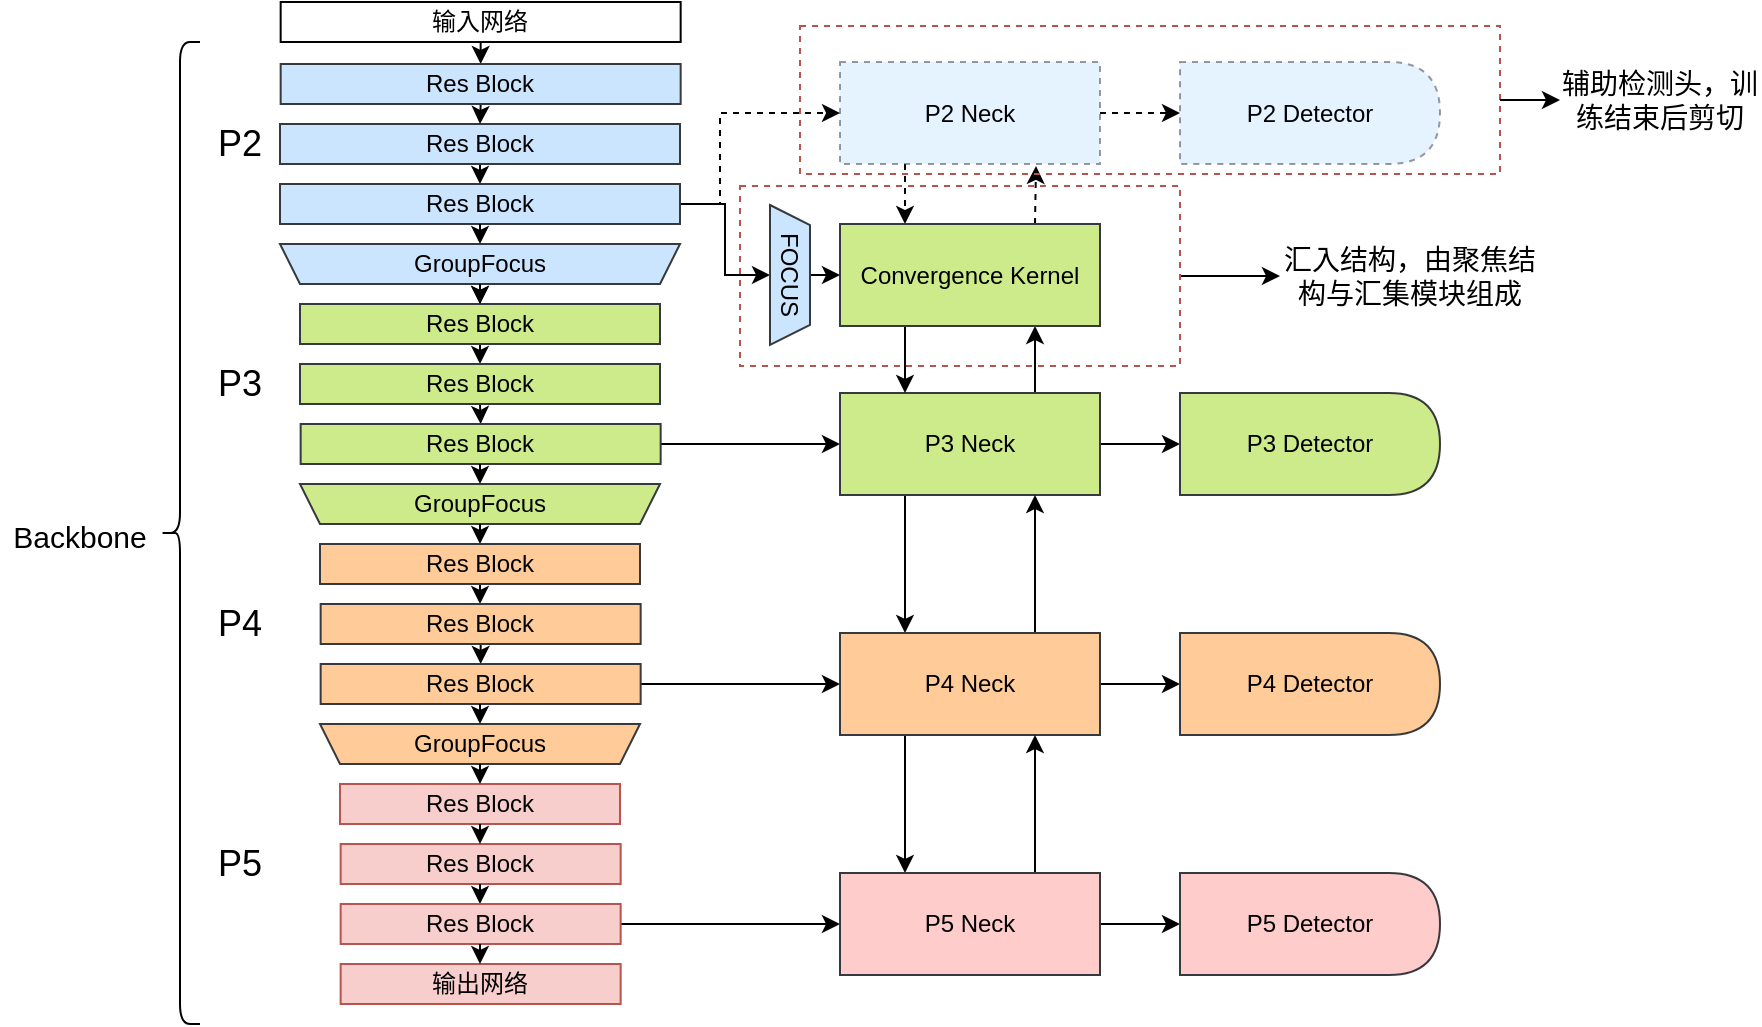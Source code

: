 <mxfile version="26.1.0">
  <diagram name="第 1 页" id="zSN7iPEmiETjF4lOJNPj">
    <mxGraphModel dx="2040" dy="676" grid="1" gridSize="10" guides="1" tooltips="1" connect="1" arrows="1" fold="1" page="1" pageScale="1" pageWidth="827" pageHeight="1169" math="1" shadow="0">
      <root>
        <mxCell id="0" />
        <mxCell id="1" parent="0" />
        <mxCell id="6yiE1YvJ_uJA3wiCjWNe-38" style="edgeStyle=orthogonalEdgeStyle;rounded=0;orthogonalLoop=1;jettySize=auto;html=1;exitX=0.5;exitY=1;exitDx=0;exitDy=0;entryX=0.5;entryY=0;entryDx=0;entryDy=0;" parent="1" source="6Rw39WzhOwX6LZSCMEJf-12" target="6yiE1YvJ_uJA3wiCjWNe-35" edge="1">
          <mxGeometry relative="1" as="geometry" />
        </mxCell>
        <mxCell id="6Rw39WzhOwX6LZSCMEJf-12" value="输入网络" style="rounded=0;whiteSpace=wrap;html=1;" parent="1" vertex="1">
          <mxGeometry x="110.33" y="138" width="200" height="20" as="geometry" />
        </mxCell>
        <mxCell id="6Rw39WzhOwX6LZSCMEJf-16" style="edgeStyle=orthogonalEdgeStyle;rounded=0;orthogonalLoop=1;jettySize=auto;html=1;exitX=0.5;exitY=1;exitDx=0;exitDy=0;entryX=0.5;entryY=0;entryDx=0;entryDy=0;" parent="1" source="6Rw39WzhOwX6LZSCMEJf-13" target="6Rw39WzhOwX6LZSCMEJf-14" edge="1">
          <mxGeometry relative="1" as="geometry" />
        </mxCell>
        <mxCell id="6Rw39WzhOwX6LZSCMEJf-13" value="Res Block" style="rounded=0;whiteSpace=wrap;html=1;fillColor=#cce5ff;strokeColor=#36393d;" parent="1" vertex="1">
          <mxGeometry x="110" y="199" width="200" height="20" as="geometry" />
        </mxCell>
        <mxCell id="6yiE1YvJ_uJA3wiCjWNe-17" style="edgeStyle=orthogonalEdgeStyle;rounded=0;orthogonalLoop=1;jettySize=auto;html=1;exitX=1;exitY=0.5;exitDx=0;exitDy=0;entryX=0;entryY=0.5;entryDx=0;entryDy=0;dashed=1;" parent="1" source="6Rw39WzhOwX6LZSCMEJf-14" target="6yiE1YvJ_uJA3wiCjWNe-16" edge="1">
          <mxGeometry relative="1" as="geometry">
            <Array as="points">
              <mxPoint x="330" y="239" />
              <mxPoint x="330" y="193" />
            </Array>
          </mxGeometry>
        </mxCell>
        <mxCell id="bI6bH-dj5nK8Zlv4W2tf-4" style="edgeStyle=orthogonalEdgeStyle;rounded=0;orthogonalLoop=1;jettySize=auto;html=1;exitX=1;exitY=0.5;exitDx=0;exitDy=0;entryX=0.5;entryY=1;entryDx=0;entryDy=0;" edge="1" parent="1" source="6Rw39WzhOwX6LZSCMEJf-14" target="bI6bH-dj5nK8Zlv4W2tf-1">
          <mxGeometry relative="1" as="geometry" />
        </mxCell>
        <mxCell id="6Rw39WzhOwX6LZSCMEJf-14" value="Res Block" style="rounded=0;whiteSpace=wrap;html=1;fillColor=#cce5ff;strokeColor=#36393d;" parent="1" vertex="1">
          <mxGeometry x="110" y="229" width="200" height="20" as="geometry" />
        </mxCell>
        <mxCell id="6Rw39WzhOwX6LZSCMEJf-17" value="" style="shape=trapezoid;perimeter=trapezoidPerimeter;whiteSpace=wrap;html=1;fixedSize=1;size=10;rotation=-180;fillColor=#cce5ff;strokeColor=#36393d;" parent="1" vertex="1">
          <mxGeometry x="110" y="259" width="200" height="20" as="geometry" />
        </mxCell>
        <mxCell id="6Rw39WzhOwX6LZSCMEJf-24" style="edgeStyle=orthogonalEdgeStyle;rounded=0;orthogonalLoop=1;jettySize=auto;html=1;exitX=0.5;exitY=1;exitDx=0;exitDy=0;entryX=0.5;entryY=0;entryDx=0;entryDy=0;" parent="1" source="6Rw39WzhOwX6LZSCMEJf-20" target="6Rw39WzhOwX6LZSCMEJf-21" edge="1">
          <mxGeometry relative="1" as="geometry" />
        </mxCell>
        <mxCell id="6Rw39WzhOwX6LZSCMEJf-20" value="GroupFocus" style="text;html=1;align=center;verticalAlign=middle;whiteSpace=wrap;rounded=0;" parent="1" vertex="1">
          <mxGeometry x="180" y="254" width="60" height="30" as="geometry" />
        </mxCell>
        <mxCell id="6Rw39WzhOwX6LZSCMEJf-28" style="edgeStyle=orthogonalEdgeStyle;rounded=0;orthogonalLoop=1;jettySize=auto;html=1;exitX=0.5;exitY=1;exitDx=0;exitDy=0;entryX=0.5;entryY=0;entryDx=0;entryDy=0;" parent="1" source="6Rw39WzhOwX6LZSCMEJf-21" target="6Rw39WzhOwX6LZSCMEJf-27" edge="1">
          <mxGeometry relative="1" as="geometry" />
        </mxCell>
        <mxCell id="6Rw39WzhOwX6LZSCMEJf-21" value="Res Block" style="rounded=0;whiteSpace=wrap;html=1;fillColor=#cdeb8b;strokeColor=#36393d;" parent="1" vertex="1">
          <mxGeometry x="120" y="289" width="180" height="20" as="geometry" />
        </mxCell>
        <mxCell id="6Rw39WzhOwX6LZSCMEJf-25" style="edgeStyle=orthogonalEdgeStyle;rounded=0;orthogonalLoop=1;jettySize=auto;html=1;exitX=0.5;exitY=1;exitDx=0;exitDy=0;entryX=0.5;entryY=0;entryDx=0;entryDy=0;" parent="1" edge="1">
          <mxGeometry relative="1" as="geometry">
            <mxPoint x="210" y="249" as="sourcePoint" />
            <mxPoint x="210" y="259" as="targetPoint" />
          </mxGeometry>
        </mxCell>
        <mxCell id="6Rw39WzhOwX6LZSCMEJf-26" style="edgeStyle=orthogonalEdgeStyle;rounded=0;orthogonalLoop=1;jettySize=auto;html=1;exitX=0.5;exitY=1;exitDx=0;exitDy=0;entryX=0.5;entryY=0;entryDx=0;entryDy=0;" parent="1" edge="1">
          <mxGeometry relative="1" as="geometry">
            <mxPoint x="210" y="279" as="sourcePoint" />
            <mxPoint x="210" y="289" as="targetPoint" />
          </mxGeometry>
        </mxCell>
        <mxCell id="6Rw39WzhOwX6LZSCMEJf-30" style="edgeStyle=orthogonalEdgeStyle;rounded=0;orthogonalLoop=1;jettySize=auto;html=1;exitX=0.5;exitY=1;exitDx=0;exitDy=0;entryX=0.5;entryY=0;entryDx=0;entryDy=0;" parent="1" source="6Rw39WzhOwX6LZSCMEJf-27" target="6Rw39WzhOwX6LZSCMEJf-29" edge="1">
          <mxGeometry relative="1" as="geometry" />
        </mxCell>
        <mxCell id="6Rw39WzhOwX6LZSCMEJf-27" value="Res Block" style="rounded=0;whiteSpace=wrap;html=1;fillColor=#cdeb8b;strokeColor=#36393d;" parent="1" vertex="1">
          <mxGeometry x="120" y="319" width="180" height="20" as="geometry" />
        </mxCell>
        <mxCell id="6yiE1YvJ_uJA3wiCjWNe-12" style="edgeStyle=orthogonalEdgeStyle;rounded=0;orthogonalLoop=1;jettySize=auto;html=1;exitX=1;exitY=0.5;exitDx=0;exitDy=0;entryX=0;entryY=0.5;entryDx=0;entryDy=0;" parent="1" source="6Rw39WzhOwX6LZSCMEJf-29" target="6yiE1YvJ_uJA3wiCjWNe-8" edge="1">
          <mxGeometry relative="1" as="geometry" />
        </mxCell>
        <mxCell id="6Rw39WzhOwX6LZSCMEJf-29" value="Res Block" style="rounded=0;whiteSpace=wrap;html=1;fillColor=#cdeb8b;strokeColor=#36393d;" parent="1" vertex="1">
          <mxGeometry x="120.33" y="349" width="180" height="20" as="geometry" />
        </mxCell>
        <mxCell id="6Rw39WzhOwX6LZSCMEJf-31" value="" style="shape=trapezoid;perimeter=trapezoidPerimeter;whiteSpace=wrap;html=1;fixedSize=1;size=10;rotation=-180;fillColor=#cdeb8b;strokeColor=#36393d;" parent="1" vertex="1">
          <mxGeometry x="120" y="379" width="180" height="20" as="geometry" />
        </mxCell>
        <mxCell id="6Rw39WzhOwX6LZSCMEJf-32" value="GroupFocus" style="text;html=1;align=center;verticalAlign=middle;whiteSpace=wrap;rounded=0;" parent="1" vertex="1">
          <mxGeometry x="180" y="374" width="60" height="30" as="geometry" />
        </mxCell>
        <mxCell id="6Rw39WzhOwX6LZSCMEJf-34" style="edgeStyle=orthogonalEdgeStyle;rounded=0;orthogonalLoop=1;jettySize=auto;html=1;exitX=0.5;exitY=1;exitDx=0;exitDy=0;entryX=0.5;entryY=0;entryDx=0;entryDy=0;" parent="1" edge="1">
          <mxGeometry relative="1" as="geometry">
            <mxPoint x="210" y="369" as="sourcePoint" />
            <mxPoint x="210" y="379" as="targetPoint" />
          </mxGeometry>
        </mxCell>
        <mxCell id="6Rw39WzhOwX6LZSCMEJf-35" style="edgeStyle=orthogonalEdgeStyle;rounded=0;orthogonalLoop=1;jettySize=auto;html=1;exitX=0.5;exitY=1;exitDx=0;exitDy=0;entryX=0.5;entryY=0;entryDx=0;entryDy=0;" parent="1" edge="1">
          <mxGeometry relative="1" as="geometry">
            <mxPoint x="210" y="399" as="sourcePoint" />
            <mxPoint x="210" y="409" as="targetPoint" />
          </mxGeometry>
        </mxCell>
        <mxCell id="6Rw39WzhOwX6LZSCMEJf-39" style="edgeStyle=orthogonalEdgeStyle;rounded=0;orthogonalLoop=1;jettySize=auto;html=1;exitX=0.5;exitY=1;exitDx=0;exitDy=0;entryX=0.498;entryY=0;entryDx=0;entryDy=0;entryPerimeter=0;" parent="1" source="6Rw39WzhOwX6LZSCMEJf-36" target="6Rw39WzhOwX6LZSCMEJf-37" edge="1">
          <mxGeometry relative="1" as="geometry" />
        </mxCell>
        <mxCell id="6Rw39WzhOwX6LZSCMEJf-36" value="Res Block" style="rounded=0;whiteSpace=wrap;html=1;fillColor=#ffcc99;strokeColor=#36393d;" parent="1" vertex="1">
          <mxGeometry x="130" y="409" width="160" height="20" as="geometry" />
        </mxCell>
        <mxCell id="6Rw39WzhOwX6LZSCMEJf-40" style="edgeStyle=orthogonalEdgeStyle;rounded=0;orthogonalLoop=1;jettySize=auto;html=1;exitX=0.5;exitY=1;exitDx=0;exitDy=0;entryX=0.5;entryY=0;entryDx=0;entryDy=0;" parent="1" source="6Rw39WzhOwX6LZSCMEJf-37" target="6Rw39WzhOwX6LZSCMEJf-38" edge="1">
          <mxGeometry relative="1" as="geometry" />
        </mxCell>
        <mxCell id="6Rw39WzhOwX6LZSCMEJf-37" value="Res Block" style="rounded=0;whiteSpace=wrap;html=1;fillColor=#ffcc99;strokeColor=#36393d;" parent="1" vertex="1">
          <mxGeometry x="130.33" y="439" width="160" height="20" as="geometry" />
        </mxCell>
        <mxCell id="6yiE1YvJ_uJA3wiCjWNe-13" style="edgeStyle=orthogonalEdgeStyle;rounded=0;orthogonalLoop=1;jettySize=auto;html=1;exitX=1;exitY=0.5;exitDx=0;exitDy=0;entryX=0;entryY=0.5;entryDx=0;entryDy=0;" parent="1" source="6Rw39WzhOwX6LZSCMEJf-38" target="6yiE1YvJ_uJA3wiCjWNe-9" edge="1">
          <mxGeometry relative="1" as="geometry" />
        </mxCell>
        <mxCell id="6Rw39WzhOwX6LZSCMEJf-38" value="Res Block" style="rounded=0;whiteSpace=wrap;html=1;fillColor=#ffcc99;strokeColor=#36393d;" parent="1" vertex="1">
          <mxGeometry x="130.33" y="469" width="160" height="20" as="geometry" />
        </mxCell>
        <mxCell id="6Rw39WzhOwX6LZSCMEJf-41" value="" style="shape=trapezoid;perimeter=trapezoidPerimeter;whiteSpace=wrap;html=1;fixedSize=1;size=10;rotation=-180;fillColor=#ffcc99;strokeColor=#36393d;" parent="1" vertex="1">
          <mxGeometry x="130" y="499" width="160" height="20" as="geometry" />
        </mxCell>
        <mxCell id="6Rw39WzhOwX6LZSCMEJf-42" value="GroupFocus" style="text;html=1;align=center;verticalAlign=middle;whiteSpace=wrap;rounded=0;" parent="1" vertex="1">
          <mxGeometry x="180.33" y="494" width="60" height="30" as="geometry" />
        </mxCell>
        <mxCell id="6Rw39WzhOwX6LZSCMEJf-43" style="edgeStyle=orthogonalEdgeStyle;rounded=0;orthogonalLoop=1;jettySize=auto;html=1;exitX=0.5;exitY=1;exitDx=0;exitDy=0;entryX=0.5;entryY=0;entryDx=0;entryDy=0;" parent="1" edge="1">
          <mxGeometry relative="1" as="geometry">
            <mxPoint x="210" y="489" as="sourcePoint" />
            <mxPoint x="210" y="499" as="targetPoint" />
          </mxGeometry>
        </mxCell>
        <mxCell id="6Rw39WzhOwX6LZSCMEJf-47" value="Res Block" style="rounded=0;whiteSpace=wrap;html=1;fillColor=#f8cecc;strokeColor=#b85450;" parent="1" vertex="1">
          <mxGeometry x="140" y="529" width="140" height="20" as="geometry" />
        </mxCell>
        <mxCell id="6Rw39WzhOwX6LZSCMEJf-48" value="Res Block" style="rounded=0;whiteSpace=wrap;html=1;fillColor=#f8cecc;strokeColor=#b85450;" parent="1" vertex="1">
          <mxGeometry x="140.33" y="559" width="140" height="20" as="geometry" />
        </mxCell>
        <mxCell id="6Rw39WzhOwX6LZSCMEJf-51" style="edgeStyle=orthogonalEdgeStyle;rounded=0;orthogonalLoop=1;jettySize=auto;html=1;exitX=0.5;exitY=1;exitDx=0;exitDy=0;entryX=0.5;entryY=0;entryDx=0;entryDy=0;" parent="1" edge="1">
          <mxGeometry relative="1" as="geometry">
            <mxPoint x="210" y="519" as="sourcePoint" />
            <mxPoint x="210" y="529" as="targetPoint" />
          </mxGeometry>
        </mxCell>
        <mxCell id="6Rw39WzhOwX6LZSCMEJf-52" style="edgeStyle=orthogonalEdgeStyle;rounded=0;orthogonalLoop=1;jettySize=auto;html=1;exitX=0.5;exitY=1;exitDx=0;exitDy=0;entryX=0.5;entryY=0;entryDx=0;entryDy=0;" parent="1" edge="1">
          <mxGeometry relative="1" as="geometry">
            <mxPoint x="210" y="549" as="sourcePoint" />
            <mxPoint x="210" y="559" as="targetPoint" />
          </mxGeometry>
        </mxCell>
        <mxCell id="6Rw39WzhOwX6LZSCMEJf-53" style="edgeStyle=orthogonalEdgeStyle;rounded=0;orthogonalLoop=1;jettySize=auto;html=1;exitX=0.5;exitY=1;exitDx=0;exitDy=0;entryX=0.5;entryY=0;entryDx=0;entryDy=0;" parent="1" edge="1">
          <mxGeometry relative="1" as="geometry">
            <mxPoint x="210" y="579" as="sourcePoint" />
            <mxPoint x="210" y="589" as="targetPoint" />
          </mxGeometry>
        </mxCell>
        <mxCell id="6yiE1YvJ_uJA3wiCjWNe-14" style="edgeStyle=orthogonalEdgeStyle;rounded=0;orthogonalLoop=1;jettySize=auto;html=1;exitX=1;exitY=0.5;exitDx=0;exitDy=0;entryX=0;entryY=0.5;entryDx=0;entryDy=0;" parent="1" source="6Rw39WzhOwX6LZSCMEJf-54" target="6yiE1YvJ_uJA3wiCjWNe-10" edge="1">
          <mxGeometry relative="1" as="geometry" />
        </mxCell>
        <mxCell id="6Rw39WzhOwX6LZSCMEJf-54" value="Res Block" style="rounded=0;whiteSpace=wrap;html=1;fillColor=#f8cecc;strokeColor=#b85450;" parent="1" vertex="1">
          <mxGeometry x="140.33" y="589" width="140" height="20" as="geometry" />
        </mxCell>
        <mxCell id="6Rw39WzhOwX6LZSCMEJf-55" value="输出网络" style="rounded=0;whiteSpace=wrap;html=1;fillColor=#f8cecc;strokeColor=#b85450;" parent="1" vertex="1">
          <mxGeometry x="140.33" y="619" width="140" height="20" as="geometry" />
        </mxCell>
        <mxCell id="6Rw39WzhOwX6LZSCMEJf-57" style="edgeStyle=orthogonalEdgeStyle;rounded=0;orthogonalLoop=1;jettySize=auto;html=1;exitX=0.5;exitY=1;exitDx=0;exitDy=0;entryX=0.5;entryY=0;entryDx=0;entryDy=0;" parent="1" edge="1">
          <mxGeometry relative="1" as="geometry">
            <mxPoint x="210" y="609" as="sourcePoint" />
            <mxPoint x="210" y="619" as="targetPoint" />
          </mxGeometry>
        </mxCell>
        <mxCell id="6Rw39WzhOwX6LZSCMEJf-63" value="&lt;span style=&quot;font-size: 15px;&quot;&gt;Backbone&lt;/span&gt;" style="text;html=1;align=center;verticalAlign=middle;whiteSpace=wrap;rounded=0;" parent="1" vertex="1">
          <mxGeometry x="-30" y="389.25" width="80" height="30.5" as="geometry" />
        </mxCell>
        <mxCell id="6Rw39WzhOwX6LZSCMEJf-65" value="" style="shape=curlyBracket;whiteSpace=wrap;html=1;rounded=1;labelPosition=left;verticalLabelPosition=middle;align=right;verticalAlign=middle;" parent="1" vertex="1">
          <mxGeometry x="50" y="158" width="20" height="491" as="geometry" />
        </mxCell>
        <mxCell id="6yiE1YvJ_uJA3wiCjWNe-3" value="&lt;font style=&quot;font-size: 18px;&quot;&gt;P2&lt;/font&gt;" style="text;html=1;align=center;verticalAlign=middle;whiteSpace=wrap;rounded=0;" parent="1" vertex="1">
          <mxGeometry x="60.33" y="194" width="60" height="30" as="geometry" />
        </mxCell>
        <mxCell id="6yiE1YvJ_uJA3wiCjWNe-4" value="&lt;font style=&quot;font-size: 18px;&quot;&gt;P3&lt;/font&gt;" style="text;html=1;align=center;verticalAlign=middle;whiteSpace=wrap;rounded=0;" parent="1" vertex="1">
          <mxGeometry x="60.33" y="314" width="60" height="30" as="geometry" />
        </mxCell>
        <mxCell id="6yiE1YvJ_uJA3wiCjWNe-5" value="&lt;font style=&quot;font-size: 18px;&quot;&gt;P4&lt;/font&gt;" style="text;html=1;align=center;verticalAlign=middle;whiteSpace=wrap;rounded=0;" parent="1" vertex="1">
          <mxGeometry x="60.33" y="434" width="60" height="30" as="geometry" />
        </mxCell>
        <mxCell id="6yiE1YvJ_uJA3wiCjWNe-6" value="&lt;font style=&quot;font-size: 18px;&quot;&gt;P5&lt;/font&gt;" style="text;html=1;align=center;verticalAlign=middle;whiteSpace=wrap;rounded=0;" parent="1" vertex="1">
          <mxGeometry x="60" y="554" width="60" height="30" as="geometry" />
        </mxCell>
        <mxCell id="6yiE1YvJ_uJA3wiCjWNe-29" value="" style="edgeStyle=orthogonalEdgeStyle;rounded=0;orthogonalLoop=1;jettySize=auto;html=1;" parent="1" source="6yiE1YvJ_uJA3wiCjWNe-8" edge="1">
          <mxGeometry relative="1" as="geometry">
            <mxPoint x="560" y="359.0" as="targetPoint" />
          </mxGeometry>
        </mxCell>
        <mxCell id="bI6bH-dj5nK8Zlv4W2tf-5" style="edgeStyle=orthogonalEdgeStyle;rounded=0;orthogonalLoop=1;jettySize=auto;html=1;exitX=0.25;exitY=1;exitDx=0;exitDy=0;entryX=0.25;entryY=0;entryDx=0;entryDy=0;" edge="1" parent="1" source="6yiE1YvJ_uJA3wiCjWNe-8" target="6yiE1YvJ_uJA3wiCjWNe-9">
          <mxGeometry relative="1" as="geometry" />
        </mxCell>
        <mxCell id="bI6bH-dj5nK8Zlv4W2tf-10" style="edgeStyle=orthogonalEdgeStyle;rounded=0;orthogonalLoop=1;jettySize=auto;html=1;exitX=0.75;exitY=0;exitDx=0;exitDy=0;entryX=0.75;entryY=1;entryDx=0;entryDy=0;" edge="1" parent="1" source="6yiE1YvJ_uJA3wiCjWNe-8" target="6yiE1YvJ_uJA3wiCjWNe-19">
          <mxGeometry relative="1" as="geometry" />
        </mxCell>
        <mxCell id="6yiE1YvJ_uJA3wiCjWNe-8" value="P3 Neck" style="rounded=0;whiteSpace=wrap;html=1;fillColor=#cdeb8b;strokeColor=#36393d;" parent="1" vertex="1">
          <mxGeometry x="390" y="333.5" width="130" height="51" as="geometry" />
        </mxCell>
        <mxCell id="6yiE1YvJ_uJA3wiCjWNe-27" style="edgeStyle=orthogonalEdgeStyle;rounded=0;orthogonalLoop=1;jettySize=auto;html=1;exitX=1;exitY=0.5;exitDx=0;exitDy=0;entryX=0;entryY=0.5;entryDx=0;entryDy=0;" parent="1" source="6yiE1YvJ_uJA3wiCjWNe-9" edge="1">
          <mxGeometry relative="1" as="geometry">
            <mxPoint x="560" y="479" as="targetPoint" />
          </mxGeometry>
        </mxCell>
        <mxCell id="bI6bH-dj5nK8Zlv4W2tf-6" style="edgeStyle=orthogonalEdgeStyle;rounded=0;orthogonalLoop=1;jettySize=auto;html=1;exitX=0.75;exitY=0;exitDx=0;exitDy=0;entryX=0.75;entryY=1;entryDx=0;entryDy=0;" edge="1" parent="1" source="6yiE1YvJ_uJA3wiCjWNe-9" target="6yiE1YvJ_uJA3wiCjWNe-8">
          <mxGeometry relative="1" as="geometry" />
        </mxCell>
        <mxCell id="bI6bH-dj5nK8Zlv4W2tf-7" style="edgeStyle=orthogonalEdgeStyle;rounded=0;orthogonalLoop=1;jettySize=auto;html=1;exitX=0.25;exitY=1;exitDx=0;exitDy=0;entryX=0.25;entryY=0;entryDx=0;entryDy=0;" edge="1" parent="1" source="6yiE1YvJ_uJA3wiCjWNe-9" target="6yiE1YvJ_uJA3wiCjWNe-10">
          <mxGeometry relative="1" as="geometry" />
        </mxCell>
        <mxCell id="6yiE1YvJ_uJA3wiCjWNe-9" value="P4 Neck" style="rounded=0;whiteSpace=wrap;html=1;fillColor=#ffcc99;strokeColor=#36393d;" parent="1" vertex="1">
          <mxGeometry x="390" y="453.5" width="130" height="51" as="geometry" />
        </mxCell>
        <mxCell id="6yiE1YvJ_uJA3wiCjWNe-28" style="edgeStyle=orthogonalEdgeStyle;rounded=0;orthogonalLoop=1;jettySize=auto;html=1;exitX=1;exitY=0.5;exitDx=0;exitDy=0;entryX=0;entryY=0.5;entryDx=0;entryDy=0;" parent="1" source="6yiE1YvJ_uJA3wiCjWNe-10" edge="1">
          <mxGeometry relative="1" as="geometry">
            <mxPoint x="560" y="599" as="targetPoint" />
          </mxGeometry>
        </mxCell>
        <mxCell id="bI6bH-dj5nK8Zlv4W2tf-8" style="edgeStyle=orthogonalEdgeStyle;rounded=0;orthogonalLoop=1;jettySize=auto;html=1;exitX=0.75;exitY=0;exitDx=0;exitDy=0;entryX=0.75;entryY=1;entryDx=0;entryDy=0;" edge="1" parent="1" source="6yiE1YvJ_uJA3wiCjWNe-10" target="6yiE1YvJ_uJA3wiCjWNe-9">
          <mxGeometry relative="1" as="geometry" />
        </mxCell>
        <mxCell id="6yiE1YvJ_uJA3wiCjWNe-10" value="P5 Neck" style="rounded=0;whiteSpace=wrap;html=1;fillColor=#ffcccc;strokeColor=#36393d;" parent="1" vertex="1">
          <mxGeometry x="390" y="573.5" width="130" height="51" as="geometry" />
        </mxCell>
        <mxCell id="bI6bH-dj5nK8Zlv4W2tf-11" style="edgeStyle=orthogonalEdgeStyle;rounded=0;orthogonalLoop=1;jettySize=auto;html=1;exitX=0.25;exitY=1;exitDx=0;exitDy=0;entryX=0.25;entryY=0;entryDx=0;entryDy=0;dashed=1;" edge="1" parent="1" source="6yiE1YvJ_uJA3wiCjWNe-16" target="6yiE1YvJ_uJA3wiCjWNe-19">
          <mxGeometry relative="1" as="geometry" />
        </mxCell>
        <mxCell id="bI6bH-dj5nK8Zlv4W2tf-13" value="" style="edgeStyle=orthogonalEdgeStyle;rounded=0;orthogonalLoop=1;jettySize=auto;html=1;dashed=1;" edge="1" parent="1" source="6yiE1YvJ_uJA3wiCjWNe-16" target="6yiE1YvJ_uJA3wiCjWNe-31">
          <mxGeometry relative="1" as="geometry" />
        </mxCell>
        <mxCell id="6yiE1YvJ_uJA3wiCjWNe-16" value="P2 Neck" style="rounded=0;whiteSpace=wrap;html=1;fillColor=#cce5ff;strokeColor=#36393d;dashed=1;opacity=50;" parent="1" vertex="1">
          <mxGeometry x="390" y="168" width="130" height="51" as="geometry" />
        </mxCell>
        <mxCell id="bI6bH-dj5nK8Zlv4W2tf-9" style="edgeStyle=orthogonalEdgeStyle;rounded=0;orthogonalLoop=1;jettySize=auto;html=1;exitX=0.25;exitY=1;exitDx=0;exitDy=0;entryX=0.25;entryY=0;entryDx=0;entryDy=0;" edge="1" parent="1" source="6yiE1YvJ_uJA3wiCjWNe-19" target="6yiE1YvJ_uJA3wiCjWNe-8">
          <mxGeometry relative="1" as="geometry" />
        </mxCell>
        <mxCell id="bI6bH-dj5nK8Zlv4W2tf-12" style="edgeStyle=orthogonalEdgeStyle;rounded=0;orthogonalLoop=1;jettySize=auto;html=1;exitX=0.75;exitY=0;exitDx=0;exitDy=0;dashed=1;" edge="1" parent="1" source="6yiE1YvJ_uJA3wiCjWNe-19">
          <mxGeometry relative="1" as="geometry">
            <mxPoint x="488" y="220" as="targetPoint" />
          </mxGeometry>
        </mxCell>
        <mxCell id="6yiE1YvJ_uJA3wiCjWNe-19" value="Convergence&amp;nbsp;Kernel" style="rounded=0;whiteSpace=wrap;html=1;fillColor=#cdeb8b;strokeColor=#36393d;" parent="1" vertex="1">
          <mxGeometry x="390" y="249" width="130" height="51" as="geometry" />
        </mxCell>
        <mxCell id="6yiE1YvJ_uJA3wiCjWNe-31" value="P2 Detector" style="shape=delay;whiteSpace=wrap;html=1;rounded=0;dashed=1;opacity=50;strokeColor=#36393d;align=center;verticalAlign=middle;fontFamily=Helvetica;fontSize=12;fontColor=default;fillColor=#cce5ff;" parent="1" vertex="1">
          <mxGeometry x="560" y="168" width="130" height="51" as="geometry" />
        </mxCell>
        <mxCell id="6yiE1YvJ_uJA3wiCjWNe-32" value="P3 Detector" style="shape=delay;whiteSpace=wrap;html=1;rounded=0;strokeColor=#36393d;align=center;verticalAlign=middle;fontFamily=Helvetica;fontSize=12;fontColor=default;fillColor=#cdeb8b;" parent="1" vertex="1">
          <mxGeometry x="560" y="333.5" width="130" height="51" as="geometry" />
        </mxCell>
        <mxCell id="6yiE1YvJ_uJA3wiCjWNe-33" value="P4 Detector" style="shape=delay;whiteSpace=wrap;html=1;rounded=0;strokeColor=#36393d;align=center;verticalAlign=middle;fontFamily=Helvetica;fontSize=12;fontColor=default;fillColor=#ffcc99;" parent="1" vertex="1">
          <mxGeometry x="560" y="453.5" width="130" height="51" as="geometry" />
        </mxCell>
        <mxCell id="6yiE1YvJ_uJA3wiCjWNe-34" value="P5 Detector" style="shape=delay;whiteSpace=wrap;html=1;rounded=0;strokeColor=#36393d;align=center;verticalAlign=middle;fontFamily=Helvetica;fontSize=12;fontColor=default;fillColor=#ffcccc;" parent="1" vertex="1">
          <mxGeometry x="560" y="573.5" width="130" height="51" as="geometry" />
        </mxCell>
        <mxCell id="6yiE1YvJ_uJA3wiCjWNe-37" style="edgeStyle=orthogonalEdgeStyle;rounded=0;orthogonalLoop=1;jettySize=auto;html=1;exitX=0.5;exitY=1;exitDx=0;exitDy=0;entryX=0.5;entryY=0;entryDx=0;entryDy=0;" parent="1" source="6yiE1YvJ_uJA3wiCjWNe-35" target="6Rw39WzhOwX6LZSCMEJf-13" edge="1">
          <mxGeometry relative="1" as="geometry" />
        </mxCell>
        <mxCell id="6yiE1YvJ_uJA3wiCjWNe-35" value="Res Block" style="rounded=0;whiteSpace=wrap;html=1;fillColor=#cce5ff;strokeColor=#36393d;" parent="1" vertex="1">
          <mxGeometry x="110.33" y="169" width="200" height="20" as="geometry" />
        </mxCell>
        <mxCell id="bI6bH-dj5nK8Zlv4W2tf-3" style="edgeStyle=orthogonalEdgeStyle;rounded=0;orthogonalLoop=1;jettySize=auto;html=1;exitX=0.5;exitY=0;exitDx=0;exitDy=0;entryX=0;entryY=0.5;entryDx=0;entryDy=0;" edge="1" parent="1" source="bI6bH-dj5nK8Zlv4W2tf-1" target="6yiE1YvJ_uJA3wiCjWNe-19">
          <mxGeometry relative="1" as="geometry" />
        </mxCell>
        <mxCell id="bI6bH-dj5nK8Zlv4W2tf-1" value="FOCUS" style="shape=trapezoid;perimeter=trapezoidPerimeter;whiteSpace=wrap;html=1;fixedSize=1;size=10;rotation=90;fillColor=#cce5ff;strokeColor=#36393d;" vertex="1" parent="1">
          <mxGeometry x="330" y="264.5" width="70" height="20" as="geometry" />
        </mxCell>
        <mxCell id="bI6bH-dj5nK8Zlv4W2tf-14" value="" style="rounded=0;whiteSpace=wrap;html=1;fillColor=none;strokeColor=#b85450;dashed=1;" vertex="1" parent="1">
          <mxGeometry x="370" y="150" width="350" height="74" as="geometry" />
        </mxCell>
        <mxCell id="bI6bH-dj5nK8Zlv4W2tf-20" style="edgeStyle=orthogonalEdgeStyle;rounded=0;orthogonalLoop=1;jettySize=auto;html=1;exitX=1;exitY=0.5;exitDx=0;exitDy=0;entryX=0;entryY=0.5;entryDx=0;entryDy=0;" edge="1" parent="1" source="bI6bH-dj5nK8Zlv4W2tf-15" target="bI6bH-dj5nK8Zlv4W2tf-19">
          <mxGeometry relative="1" as="geometry" />
        </mxCell>
        <mxCell id="bI6bH-dj5nK8Zlv4W2tf-15" value="" style="rounded=0;whiteSpace=wrap;html=1;fillColor=none;strokeColor=#b85450;dashed=1;" vertex="1" parent="1">
          <mxGeometry x="340" y="230" width="220" height="90" as="geometry" />
        </mxCell>
        <mxCell id="bI6bH-dj5nK8Zlv4W2tf-17" value="&lt;font style=&quot;font-size: 14px;&quot;&gt;辅助检测头，训练结束后剪切&lt;/font&gt;" style="text;html=1;align=center;verticalAlign=middle;whiteSpace=wrap;rounded=0;" vertex="1" parent="1">
          <mxGeometry x="750" y="158" width="100" height="58" as="geometry" />
        </mxCell>
        <mxCell id="bI6bH-dj5nK8Zlv4W2tf-18" value="" style="edgeStyle=orthogonalEdgeStyle;rounded=0;orthogonalLoop=1;jettySize=auto;html=1;" edge="1" parent="1" source="bI6bH-dj5nK8Zlv4W2tf-14" target="bI6bH-dj5nK8Zlv4W2tf-17">
          <mxGeometry relative="1" as="geometry" />
        </mxCell>
        <mxCell id="bI6bH-dj5nK8Zlv4W2tf-19" value="&lt;font style=&quot;font-size: 14px;&quot;&gt;汇入结构，由聚焦结构与汇集模块组成&lt;/font&gt;" style="text;html=1;align=center;verticalAlign=middle;whiteSpace=wrap;rounded=0;" vertex="1" parent="1">
          <mxGeometry x="610" y="246" width="130" height="58" as="geometry" />
        </mxCell>
      </root>
    </mxGraphModel>
  </diagram>
</mxfile>

